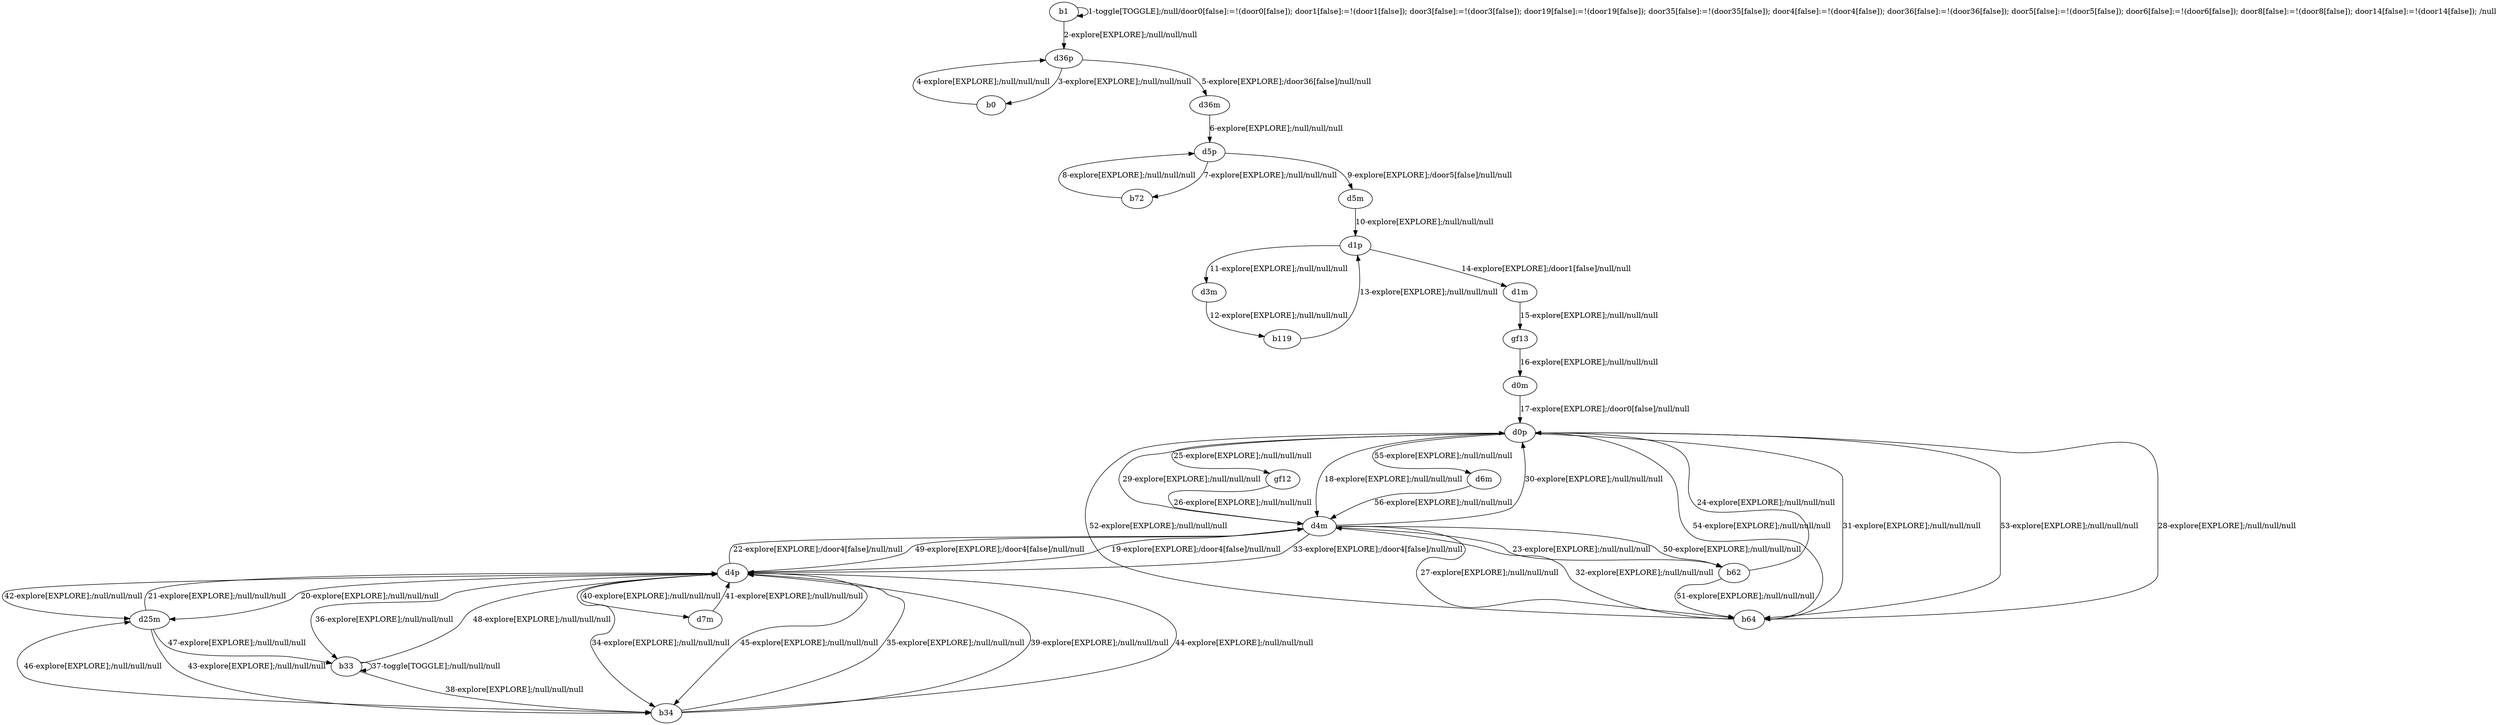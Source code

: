 # Total number of goals covered by this test: 1
# d6m --> d4m

digraph g {
"b1" -> "b1" [label = "1-toggle[TOGGLE];/null/door0[false]:=!(door0[false]); door1[false]:=!(door1[false]); door3[false]:=!(door3[false]); door19[false]:=!(door19[false]); door35[false]:=!(door35[false]); door4[false]:=!(door4[false]); door36[false]:=!(door36[false]); door5[false]:=!(door5[false]); door6[false]:=!(door6[false]); door8[false]:=!(door8[false]); door14[false]:=!(door14[false]); /null"];
"b1" -> "d36p" [label = "2-explore[EXPLORE];/null/null/null"];
"d36p" -> "b0" [label = "3-explore[EXPLORE];/null/null/null"];
"b0" -> "d36p" [label = "4-explore[EXPLORE];/null/null/null"];
"d36p" -> "d36m" [label = "5-explore[EXPLORE];/door36[false]/null/null"];
"d36m" -> "d5p" [label = "6-explore[EXPLORE];/null/null/null"];
"d5p" -> "b72" [label = "7-explore[EXPLORE];/null/null/null"];
"b72" -> "d5p" [label = "8-explore[EXPLORE];/null/null/null"];
"d5p" -> "d5m" [label = "9-explore[EXPLORE];/door5[false]/null/null"];
"d5m" -> "d1p" [label = "10-explore[EXPLORE];/null/null/null"];
"d1p" -> "d3m" [label = "11-explore[EXPLORE];/null/null/null"];
"d3m" -> "b119" [label = "12-explore[EXPLORE];/null/null/null"];
"b119" -> "d1p" [label = "13-explore[EXPLORE];/null/null/null"];
"d1p" -> "d1m" [label = "14-explore[EXPLORE];/door1[false]/null/null"];
"d1m" -> "gf13" [label = "15-explore[EXPLORE];/null/null/null"];
"gf13" -> "d0m" [label = "16-explore[EXPLORE];/null/null/null"];
"d0m" -> "d0p" [label = "17-explore[EXPLORE];/door0[false]/null/null"];
"d0p" -> "d4m" [label = "18-explore[EXPLORE];/null/null/null"];
"d4m" -> "d4p" [label = "19-explore[EXPLORE];/door4[false]/null/null"];
"d4p" -> "d25m" [label = "20-explore[EXPLORE];/null/null/null"];
"d25m" -> "d4p" [label = "21-explore[EXPLORE];/null/null/null"];
"d4p" -> "d4m" [label = "22-explore[EXPLORE];/door4[false]/null/null"];
"d4m" -> "b62" [label = "23-explore[EXPLORE];/null/null/null"];
"b62" -> "d0p" [label = "24-explore[EXPLORE];/null/null/null"];
"d0p" -> "gf12" [label = "25-explore[EXPLORE];/null/null/null"];
"gf12" -> "d4m" [label = "26-explore[EXPLORE];/null/null/null"];
"d4m" -> "b64" [label = "27-explore[EXPLORE];/null/null/null"];
"b64" -> "d0p" [label = "28-explore[EXPLORE];/null/null/null"];
"d0p" -> "d4m" [label = "29-explore[EXPLORE];/null/null/null"];
"d4m" -> "d0p" [label = "30-explore[EXPLORE];/null/null/null"];
"d0p" -> "b64" [label = "31-explore[EXPLORE];/null/null/null"];
"b64" -> "d4m" [label = "32-explore[EXPLORE];/null/null/null"];
"d4m" -> "d4p" [label = "33-explore[EXPLORE];/door4[false]/null/null"];
"d4p" -> "b34" [label = "34-explore[EXPLORE];/null/null/null"];
"b34" -> "d4p" [label = "35-explore[EXPLORE];/null/null/null"];
"d4p" -> "b33" [label = "36-explore[EXPLORE];/null/null/null"];
"b33" -> "b33" [label = "37-toggle[TOGGLE];/null/null/null"];
"b33" -> "b34" [label = "38-explore[EXPLORE];/null/null/null"];
"b34" -> "d4p" [label = "39-explore[EXPLORE];/null/null/null"];
"d4p" -> "d7m" [label = "40-explore[EXPLORE];/null/null/null"];
"d7m" -> "d4p" [label = "41-explore[EXPLORE];/null/null/null"];
"d4p" -> "d25m" [label = "42-explore[EXPLORE];/null/null/null"];
"d25m" -> "b34" [label = "43-explore[EXPLORE];/null/null/null"];
"b34" -> "d4p" [label = "44-explore[EXPLORE];/null/null/null"];
"d4p" -> "b34" [label = "45-explore[EXPLORE];/null/null/null"];
"b34" -> "d25m" [label = "46-explore[EXPLORE];/null/null/null"];
"d25m" -> "b33" [label = "47-explore[EXPLORE];/null/null/null"];
"b33" -> "d4p" [label = "48-explore[EXPLORE];/null/null/null"];
"d4p" -> "d4m" [label = "49-explore[EXPLORE];/door4[false]/null/null"];
"d4m" -> "b62" [label = "50-explore[EXPLORE];/null/null/null"];
"b62" -> "b64" [label = "51-explore[EXPLORE];/null/null/null"];
"b64" -> "d0p" [label = "52-explore[EXPLORE];/null/null/null"];
"d0p" -> "b64" [label = "53-explore[EXPLORE];/null/null/null"];
"b64" -> "d0p" [label = "54-explore[EXPLORE];/null/null/null"];
"d0p" -> "d6m" [label = "55-explore[EXPLORE];/null/null/null"];
"d6m" -> "d4m" [label = "56-explore[EXPLORE];/null/null/null"];
}